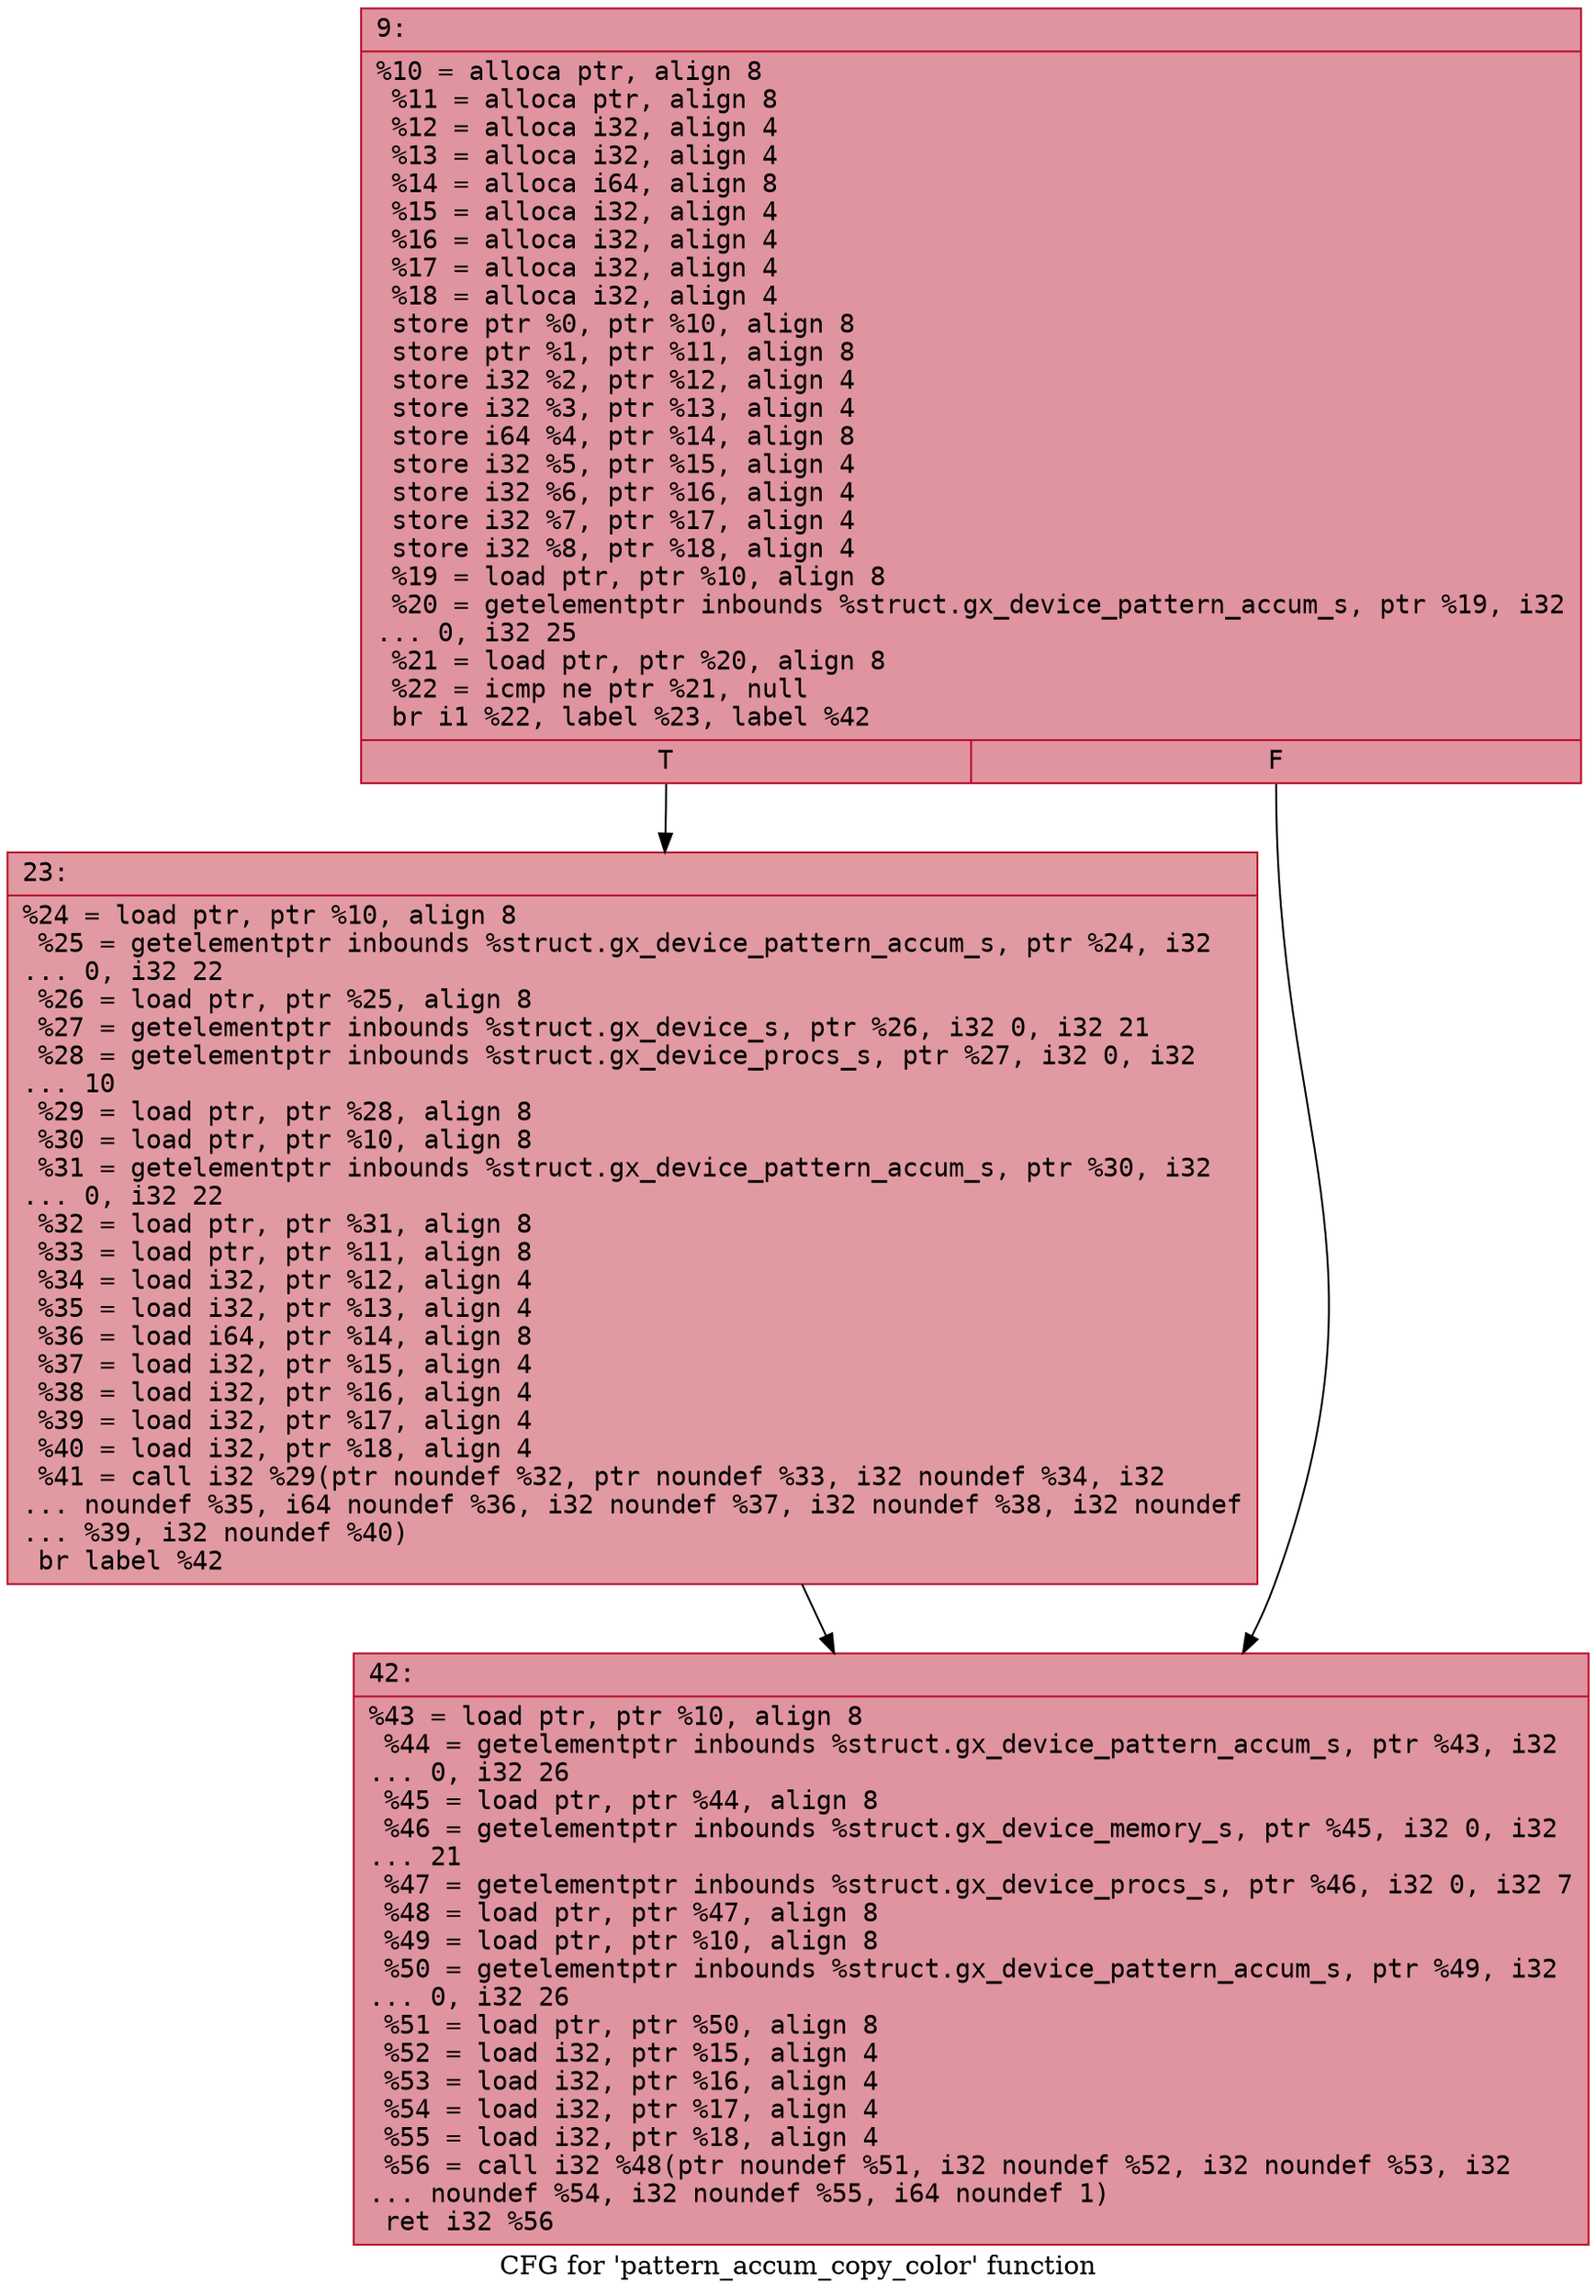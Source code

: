 digraph "CFG for 'pattern_accum_copy_color' function" {
	label="CFG for 'pattern_accum_copy_color' function";

	Node0x600002d21540 [shape=record,color="#b70d28ff", style=filled, fillcolor="#b70d2870" fontname="Courier",label="{9:\l|  %10 = alloca ptr, align 8\l  %11 = alloca ptr, align 8\l  %12 = alloca i32, align 4\l  %13 = alloca i32, align 4\l  %14 = alloca i64, align 8\l  %15 = alloca i32, align 4\l  %16 = alloca i32, align 4\l  %17 = alloca i32, align 4\l  %18 = alloca i32, align 4\l  store ptr %0, ptr %10, align 8\l  store ptr %1, ptr %11, align 8\l  store i32 %2, ptr %12, align 4\l  store i32 %3, ptr %13, align 4\l  store i64 %4, ptr %14, align 8\l  store i32 %5, ptr %15, align 4\l  store i32 %6, ptr %16, align 4\l  store i32 %7, ptr %17, align 4\l  store i32 %8, ptr %18, align 4\l  %19 = load ptr, ptr %10, align 8\l  %20 = getelementptr inbounds %struct.gx_device_pattern_accum_s, ptr %19, i32\l... 0, i32 25\l  %21 = load ptr, ptr %20, align 8\l  %22 = icmp ne ptr %21, null\l  br i1 %22, label %23, label %42\l|{<s0>T|<s1>F}}"];
	Node0x600002d21540:s0 -> Node0x600002d21590[tooltip="9 -> 23\nProbability 62.50%" ];
	Node0x600002d21540:s1 -> Node0x600002d215e0[tooltip="9 -> 42\nProbability 37.50%" ];
	Node0x600002d21590 [shape=record,color="#b70d28ff", style=filled, fillcolor="#bb1b2c70" fontname="Courier",label="{23:\l|  %24 = load ptr, ptr %10, align 8\l  %25 = getelementptr inbounds %struct.gx_device_pattern_accum_s, ptr %24, i32\l... 0, i32 22\l  %26 = load ptr, ptr %25, align 8\l  %27 = getelementptr inbounds %struct.gx_device_s, ptr %26, i32 0, i32 21\l  %28 = getelementptr inbounds %struct.gx_device_procs_s, ptr %27, i32 0, i32\l... 10\l  %29 = load ptr, ptr %28, align 8\l  %30 = load ptr, ptr %10, align 8\l  %31 = getelementptr inbounds %struct.gx_device_pattern_accum_s, ptr %30, i32\l... 0, i32 22\l  %32 = load ptr, ptr %31, align 8\l  %33 = load ptr, ptr %11, align 8\l  %34 = load i32, ptr %12, align 4\l  %35 = load i32, ptr %13, align 4\l  %36 = load i64, ptr %14, align 8\l  %37 = load i32, ptr %15, align 4\l  %38 = load i32, ptr %16, align 4\l  %39 = load i32, ptr %17, align 4\l  %40 = load i32, ptr %18, align 4\l  %41 = call i32 %29(ptr noundef %32, ptr noundef %33, i32 noundef %34, i32\l... noundef %35, i64 noundef %36, i32 noundef %37, i32 noundef %38, i32 noundef\l... %39, i32 noundef %40)\l  br label %42\l}"];
	Node0x600002d21590 -> Node0x600002d215e0[tooltip="23 -> 42\nProbability 100.00%" ];
	Node0x600002d215e0 [shape=record,color="#b70d28ff", style=filled, fillcolor="#b70d2870" fontname="Courier",label="{42:\l|  %43 = load ptr, ptr %10, align 8\l  %44 = getelementptr inbounds %struct.gx_device_pattern_accum_s, ptr %43, i32\l... 0, i32 26\l  %45 = load ptr, ptr %44, align 8\l  %46 = getelementptr inbounds %struct.gx_device_memory_s, ptr %45, i32 0, i32\l... 21\l  %47 = getelementptr inbounds %struct.gx_device_procs_s, ptr %46, i32 0, i32 7\l  %48 = load ptr, ptr %47, align 8\l  %49 = load ptr, ptr %10, align 8\l  %50 = getelementptr inbounds %struct.gx_device_pattern_accum_s, ptr %49, i32\l... 0, i32 26\l  %51 = load ptr, ptr %50, align 8\l  %52 = load i32, ptr %15, align 4\l  %53 = load i32, ptr %16, align 4\l  %54 = load i32, ptr %17, align 4\l  %55 = load i32, ptr %18, align 4\l  %56 = call i32 %48(ptr noundef %51, i32 noundef %52, i32 noundef %53, i32\l... noundef %54, i32 noundef %55, i64 noundef 1)\l  ret i32 %56\l}"];
}
